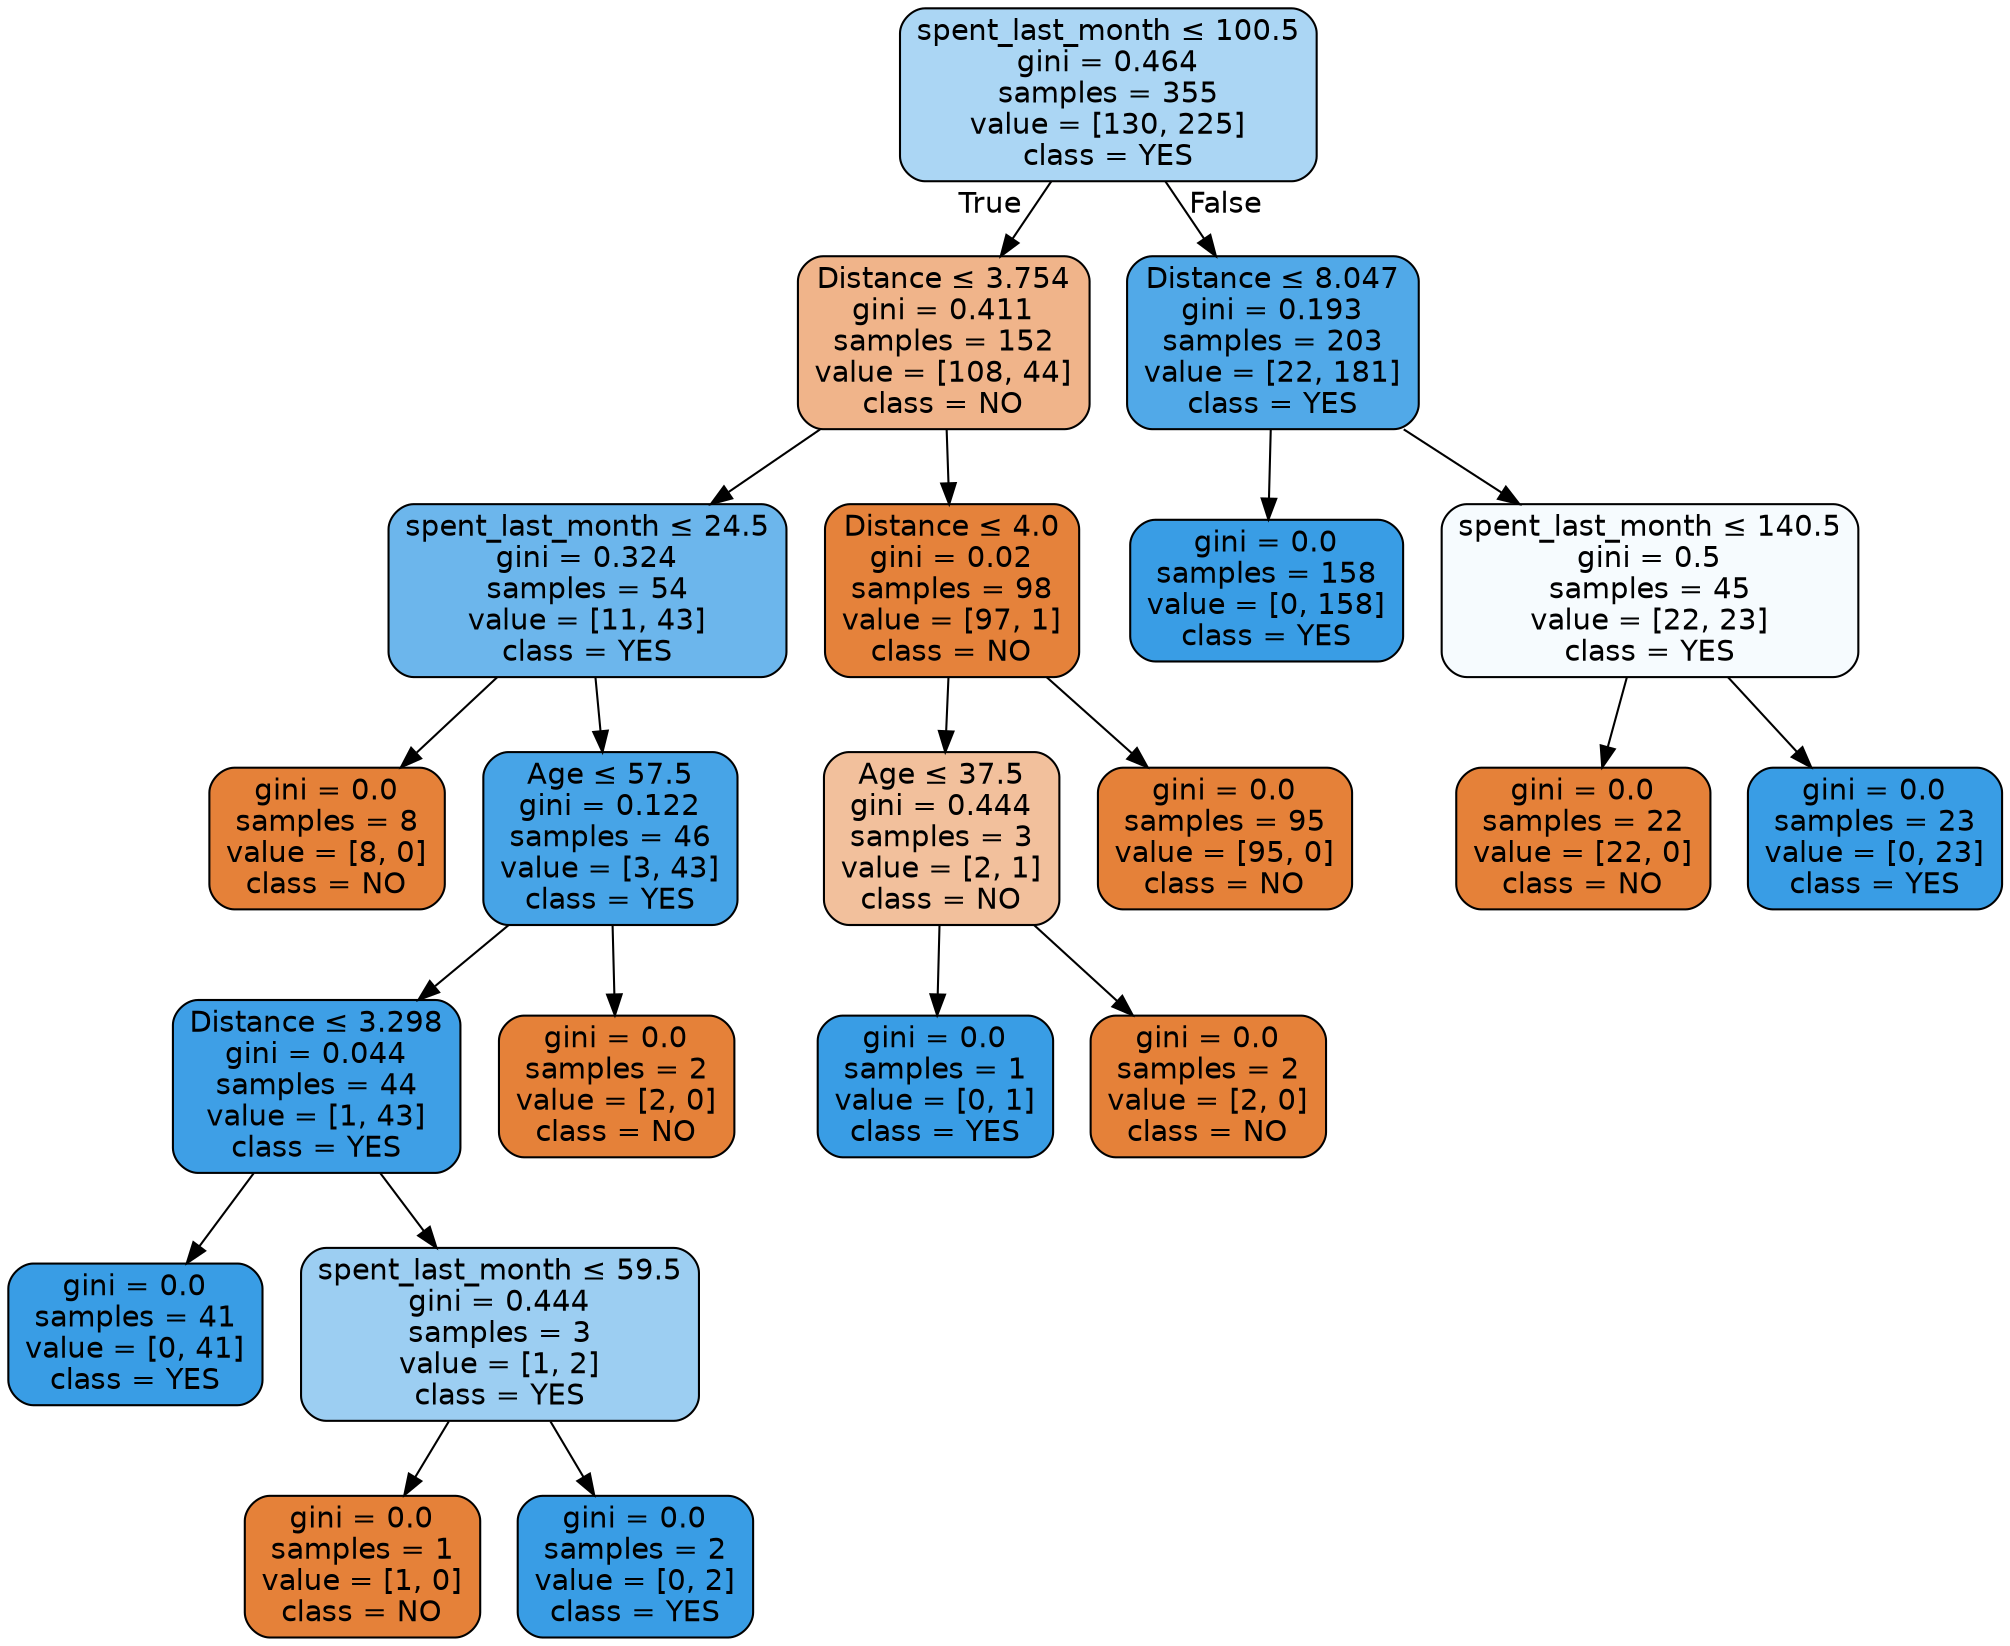 digraph Tree {
node [shape=box, style="filled, rounded", color="black", fontname="helvetica"] ;
edge [fontname="helvetica"] ;
0 [label=<spent_last_month &le; 100.5<br/>gini = 0.464<br/>samples = 355<br/>value = [130, 225]<br/>class = YES>, fillcolor="#abd6f4"] ;
1 [label=<Distance &le; 3.754<br/>gini = 0.411<br/>samples = 152<br/>value = [108, 44]<br/>class = NO>, fillcolor="#f0b48a"] ;
0 -> 1 [labeldistance=2.5, labelangle=45, headlabel="True"] ;
2 [label=<spent_last_month &le; 24.5<br/>gini = 0.324<br/>samples = 54<br/>value = [11, 43]<br/>class = YES>, fillcolor="#6cb6ec"] ;
1 -> 2 ;
3 [label=<gini = 0.0<br/>samples = 8<br/>value = [8, 0]<br/>class = NO>, fillcolor="#e58139"] ;
2 -> 3 ;
4 [label=<Age &le; 57.5<br/>gini = 0.122<br/>samples = 46<br/>value = [3, 43]<br/>class = YES>, fillcolor="#47a4e7"] ;
2 -> 4 ;
5 [label=<Distance &le; 3.298<br/>gini = 0.044<br/>samples = 44<br/>value = [1, 43]<br/>class = YES>, fillcolor="#3e9fe6"] ;
4 -> 5 ;
6 [label=<gini = 0.0<br/>samples = 41<br/>value = [0, 41]<br/>class = YES>, fillcolor="#399de5"] ;
5 -> 6 ;
7 [label=<spent_last_month &le; 59.5<br/>gini = 0.444<br/>samples = 3<br/>value = [1, 2]<br/>class = YES>, fillcolor="#9ccef2"] ;
5 -> 7 ;
8 [label=<gini = 0.0<br/>samples = 1<br/>value = [1, 0]<br/>class = NO>, fillcolor="#e58139"] ;
7 -> 8 ;
9 [label=<gini = 0.0<br/>samples = 2<br/>value = [0, 2]<br/>class = YES>, fillcolor="#399de5"] ;
7 -> 9 ;
10 [label=<gini = 0.0<br/>samples = 2<br/>value = [2, 0]<br/>class = NO>, fillcolor="#e58139"] ;
4 -> 10 ;
11 [label=<Distance &le; 4.0<br/>gini = 0.02<br/>samples = 98<br/>value = [97, 1]<br/>class = NO>, fillcolor="#e5823b"] ;
1 -> 11 ;
12 [label=<Age &le; 37.5<br/>gini = 0.444<br/>samples = 3<br/>value = [2, 1]<br/>class = NO>, fillcolor="#f2c09c"] ;
11 -> 12 ;
13 [label=<gini = 0.0<br/>samples = 1<br/>value = [0, 1]<br/>class = YES>, fillcolor="#399de5"] ;
12 -> 13 ;
14 [label=<gini = 0.0<br/>samples = 2<br/>value = [2, 0]<br/>class = NO>, fillcolor="#e58139"] ;
12 -> 14 ;
15 [label=<gini = 0.0<br/>samples = 95<br/>value = [95, 0]<br/>class = NO>, fillcolor="#e58139"] ;
11 -> 15 ;
16 [label=<Distance &le; 8.047<br/>gini = 0.193<br/>samples = 203<br/>value = [22, 181]<br/>class = YES>, fillcolor="#51a9e8"] ;
0 -> 16 [labeldistance=2.5, labelangle=-45, headlabel="False"] ;
17 [label=<gini = 0.0<br/>samples = 158<br/>value = [0, 158]<br/>class = YES>, fillcolor="#399de5"] ;
16 -> 17 ;
18 [label=<spent_last_month &le; 140.5<br/>gini = 0.5<br/>samples = 45<br/>value = [22, 23]<br/>class = YES>, fillcolor="#f6fbfe"] ;
16 -> 18 ;
19 [label=<gini = 0.0<br/>samples = 22<br/>value = [22, 0]<br/>class = NO>, fillcolor="#e58139"] ;
18 -> 19 ;
20 [label=<gini = 0.0<br/>samples = 23<br/>value = [0, 23]<br/>class = YES>, fillcolor="#399de5"] ;
18 -> 20 ;
}